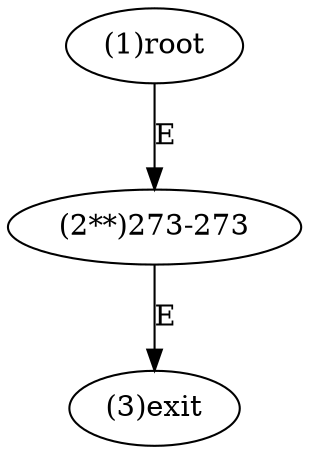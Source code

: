 digraph "" { 
1[ label="(1)root"];
2[ label="(2**)273-273"];
3[ label="(3)exit"];
1->2[ label="E"];
2->3[ label="E"];
}